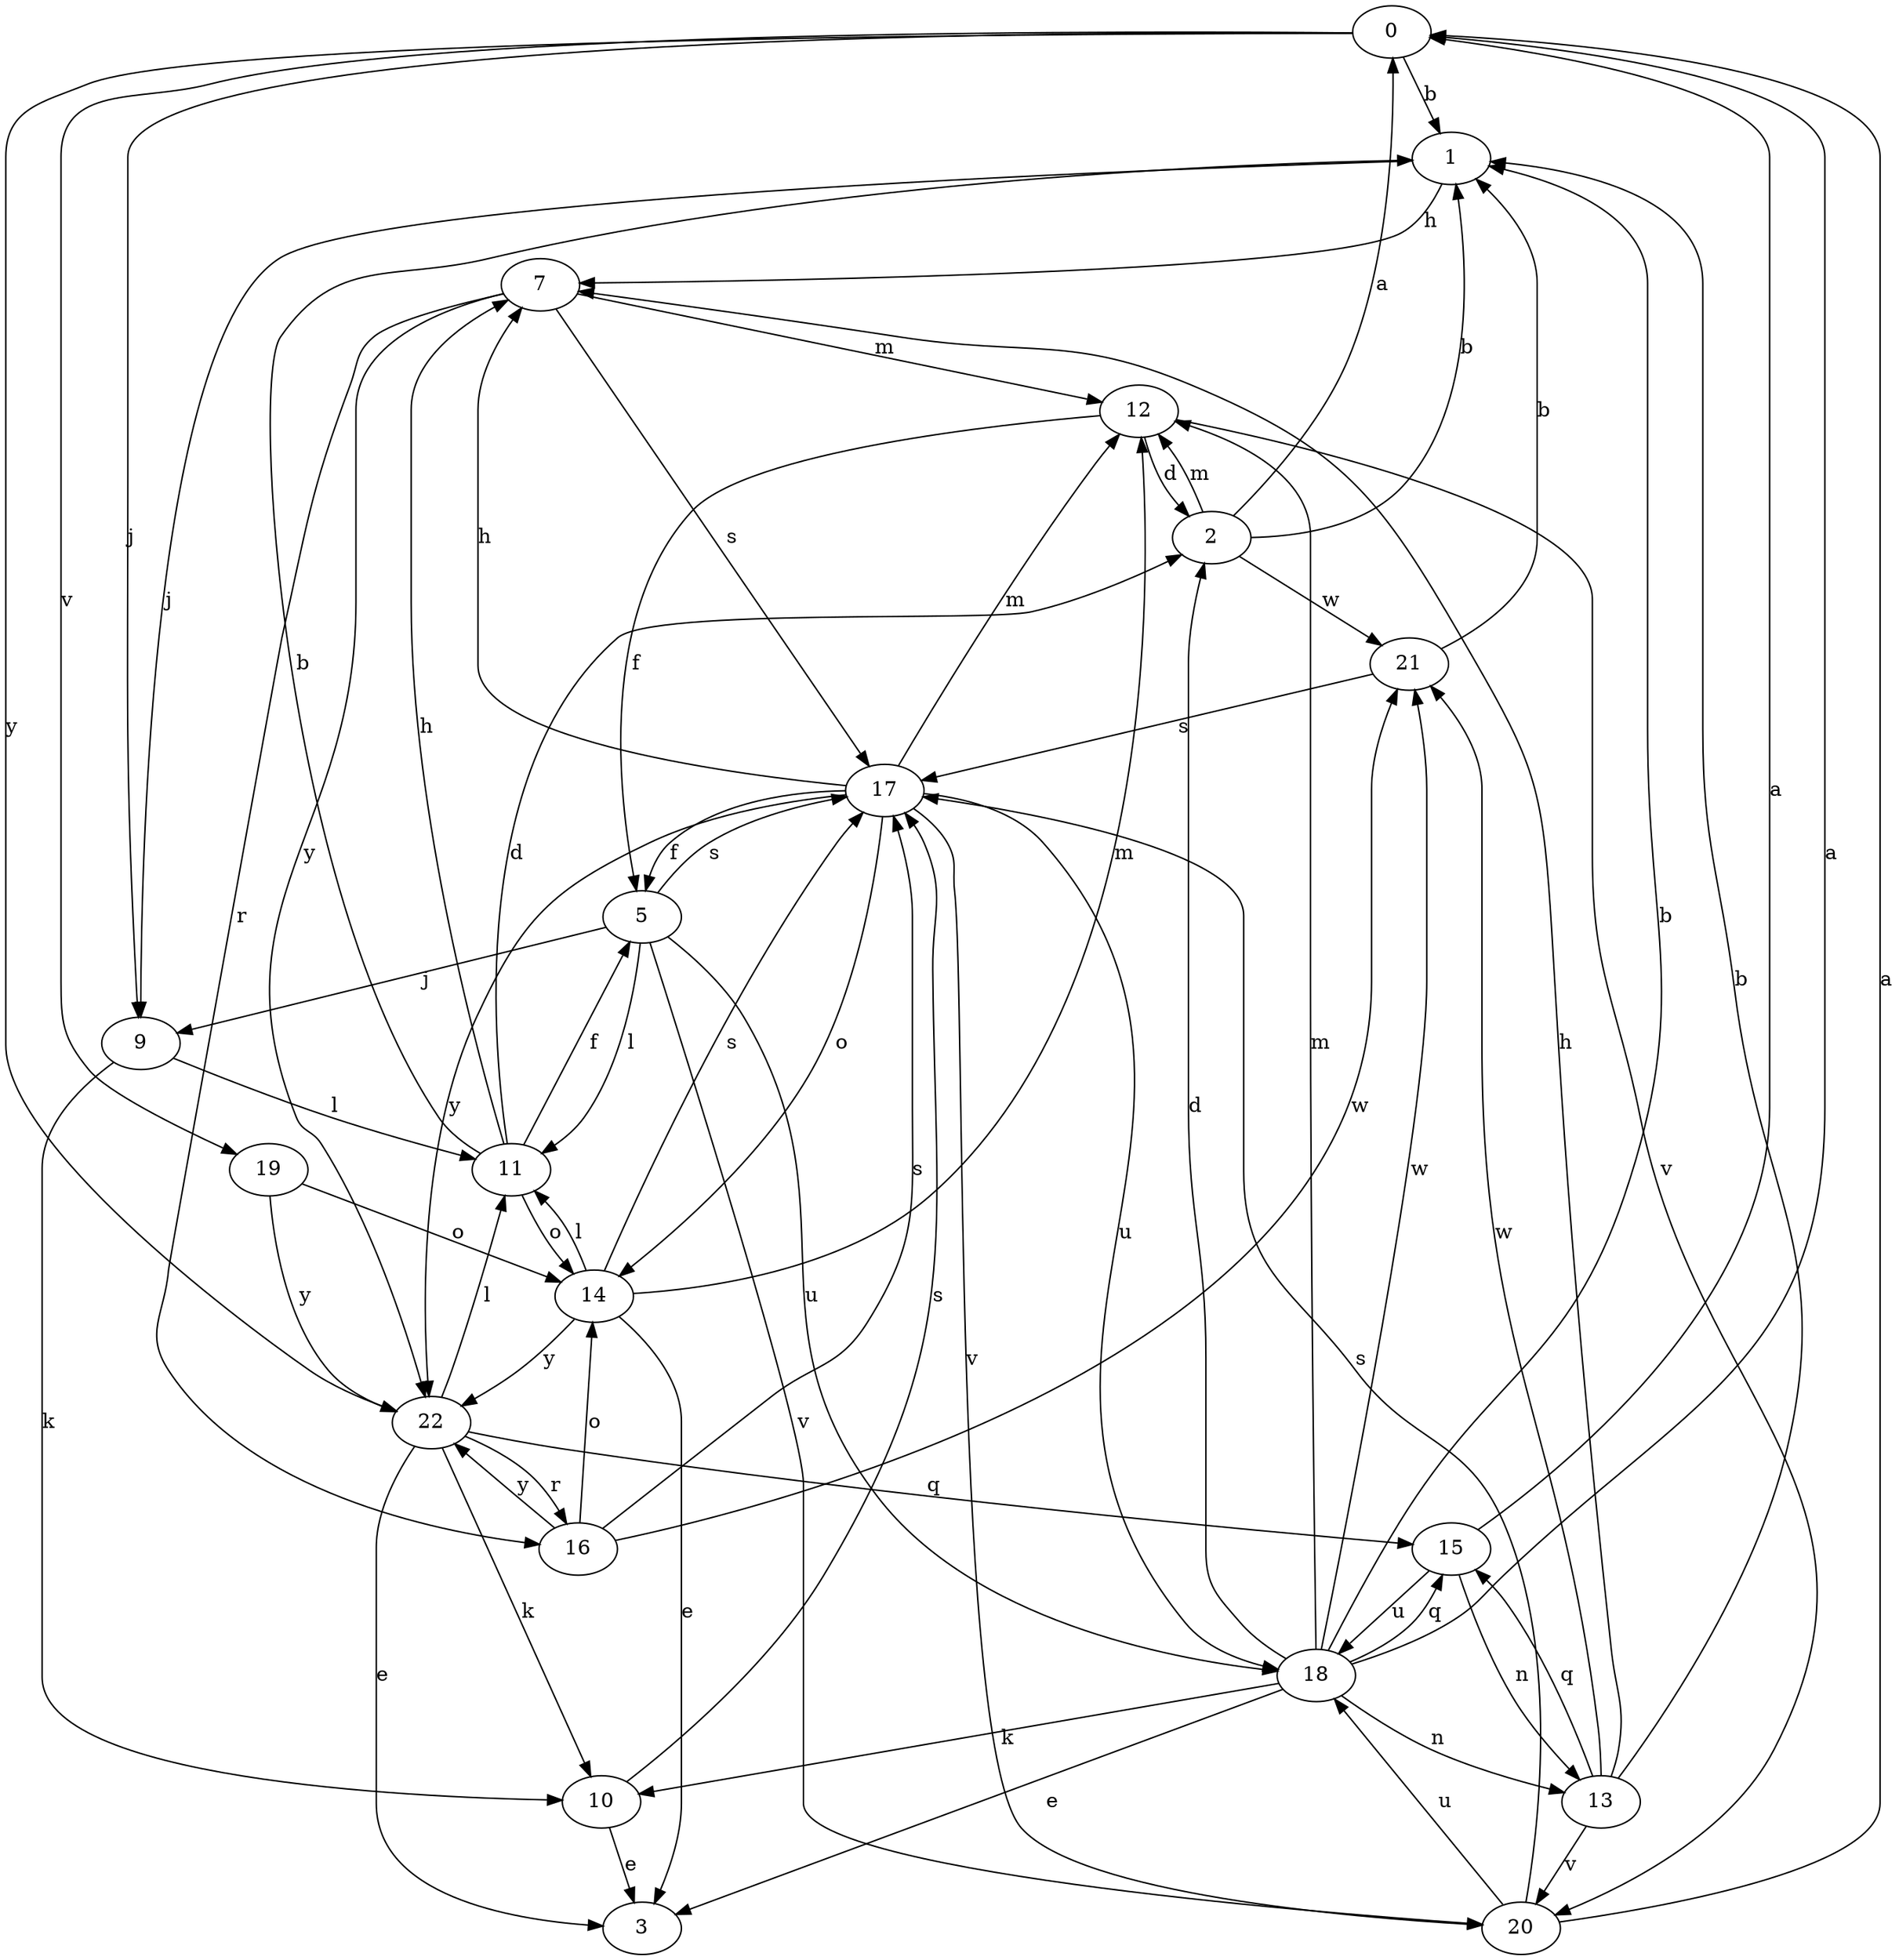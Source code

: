 strict digraph  {
0;
1;
2;
3;
5;
7;
9;
10;
11;
12;
13;
14;
15;
16;
17;
18;
19;
20;
21;
22;
0 -> 1  [label=b];
0 -> 9  [label=j];
0 -> 19  [label=v];
0 -> 22  [label=y];
1 -> 7  [label=h];
1 -> 9  [label=j];
2 -> 0  [label=a];
2 -> 1  [label=b];
2 -> 12  [label=m];
2 -> 21  [label=w];
5 -> 9  [label=j];
5 -> 11  [label=l];
5 -> 17  [label=s];
5 -> 18  [label=u];
5 -> 20  [label=v];
7 -> 12  [label=m];
7 -> 16  [label=r];
7 -> 17  [label=s];
7 -> 22  [label=y];
9 -> 10  [label=k];
9 -> 11  [label=l];
10 -> 3  [label=e];
10 -> 17  [label=s];
11 -> 1  [label=b];
11 -> 2  [label=d];
11 -> 5  [label=f];
11 -> 7  [label=h];
11 -> 14  [label=o];
12 -> 2  [label=d];
12 -> 5  [label=f];
12 -> 20  [label=v];
13 -> 1  [label=b];
13 -> 7  [label=h];
13 -> 15  [label=q];
13 -> 20  [label=v];
13 -> 21  [label=w];
14 -> 3  [label=e];
14 -> 11  [label=l];
14 -> 12  [label=m];
14 -> 17  [label=s];
14 -> 22  [label=y];
15 -> 0  [label=a];
15 -> 13  [label=n];
15 -> 18  [label=u];
16 -> 14  [label=o];
16 -> 17  [label=s];
16 -> 21  [label=w];
16 -> 22  [label=y];
17 -> 5  [label=f];
17 -> 7  [label=h];
17 -> 12  [label=m];
17 -> 14  [label=o];
17 -> 18  [label=u];
17 -> 20  [label=v];
17 -> 22  [label=y];
18 -> 0  [label=a];
18 -> 1  [label=b];
18 -> 2  [label=d];
18 -> 3  [label=e];
18 -> 10  [label=k];
18 -> 12  [label=m];
18 -> 13  [label=n];
18 -> 15  [label=q];
18 -> 21  [label=w];
19 -> 14  [label=o];
19 -> 22  [label=y];
20 -> 0  [label=a];
20 -> 17  [label=s];
20 -> 18  [label=u];
21 -> 1  [label=b];
21 -> 17  [label=s];
22 -> 3  [label=e];
22 -> 10  [label=k];
22 -> 11  [label=l];
22 -> 15  [label=q];
22 -> 16  [label=r];
}
